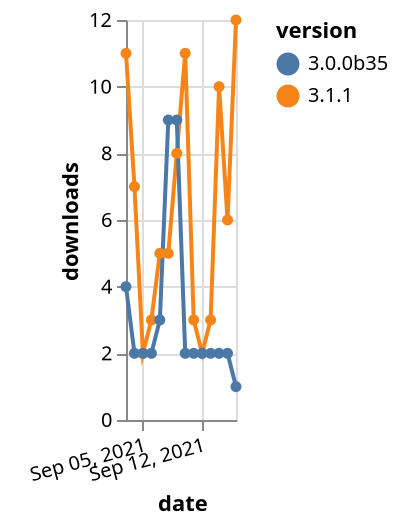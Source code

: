 {"$schema": "https://vega.github.io/schema/vega-lite/v5.json", "description": "A simple bar chart with embedded data.", "data": {"values": [{"date": "2021-09-03", "total": 14213, "delta": 11, "version": "3.1.1"}, {"date": "2021-09-04", "total": 14220, "delta": 7, "version": "3.1.1"}, {"date": "2021-09-05", "total": 14222, "delta": 2, "version": "3.1.1"}, {"date": "2021-09-06", "total": 14225, "delta": 3, "version": "3.1.1"}, {"date": "2021-09-07", "total": 14230, "delta": 5, "version": "3.1.1"}, {"date": "2021-09-08", "total": 14235, "delta": 5, "version": "3.1.1"}, {"date": "2021-09-09", "total": 14243, "delta": 8, "version": "3.1.1"}, {"date": "2021-09-10", "total": 14254, "delta": 11, "version": "3.1.1"}, {"date": "2021-09-11", "total": 14257, "delta": 3, "version": "3.1.1"}, {"date": "2021-09-12", "total": 14259, "delta": 2, "version": "3.1.1"}, {"date": "2021-09-13", "total": 14262, "delta": 3, "version": "3.1.1"}, {"date": "2021-09-14", "total": 14272, "delta": 10, "version": "3.1.1"}, {"date": "2021-09-15", "total": 14278, "delta": 6, "version": "3.1.1"}, {"date": "2021-09-16", "total": 14290, "delta": 12, "version": "3.1.1"}, {"date": "2021-09-03", "total": 8940, "delta": 4, "version": "3.0.0b35"}, {"date": "2021-09-04", "total": 8942, "delta": 2, "version": "3.0.0b35"}, {"date": "2021-09-05", "total": 8944, "delta": 2, "version": "3.0.0b35"}, {"date": "2021-09-06", "total": 8946, "delta": 2, "version": "3.0.0b35"}, {"date": "2021-09-07", "total": 8949, "delta": 3, "version": "3.0.0b35"}, {"date": "2021-09-08", "total": 8958, "delta": 9, "version": "3.0.0b35"}, {"date": "2021-09-09", "total": 8967, "delta": 9, "version": "3.0.0b35"}, {"date": "2021-09-10", "total": 8969, "delta": 2, "version": "3.0.0b35"}, {"date": "2021-09-11", "total": 8971, "delta": 2, "version": "3.0.0b35"}, {"date": "2021-09-12", "total": 8973, "delta": 2, "version": "3.0.0b35"}, {"date": "2021-09-13", "total": 8975, "delta": 2, "version": "3.0.0b35"}, {"date": "2021-09-14", "total": 8977, "delta": 2, "version": "3.0.0b35"}, {"date": "2021-09-15", "total": 8979, "delta": 2, "version": "3.0.0b35"}, {"date": "2021-09-16", "total": 8980, "delta": 1, "version": "3.0.0b35"}]}, "width": "container", "mark": {"type": "line", "point": {"filled": true}}, "encoding": {"x": {"field": "date", "type": "temporal", "timeUnit": "yearmonthdate", "title": "date", "axis": {"labelAngle": -15}}, "y": {"field": "delta", "type": "quantitative", "title": "downloads"}, "color": {"field": "version", "type": "nominal"}, "tooltip": {"field": "delta"}}}